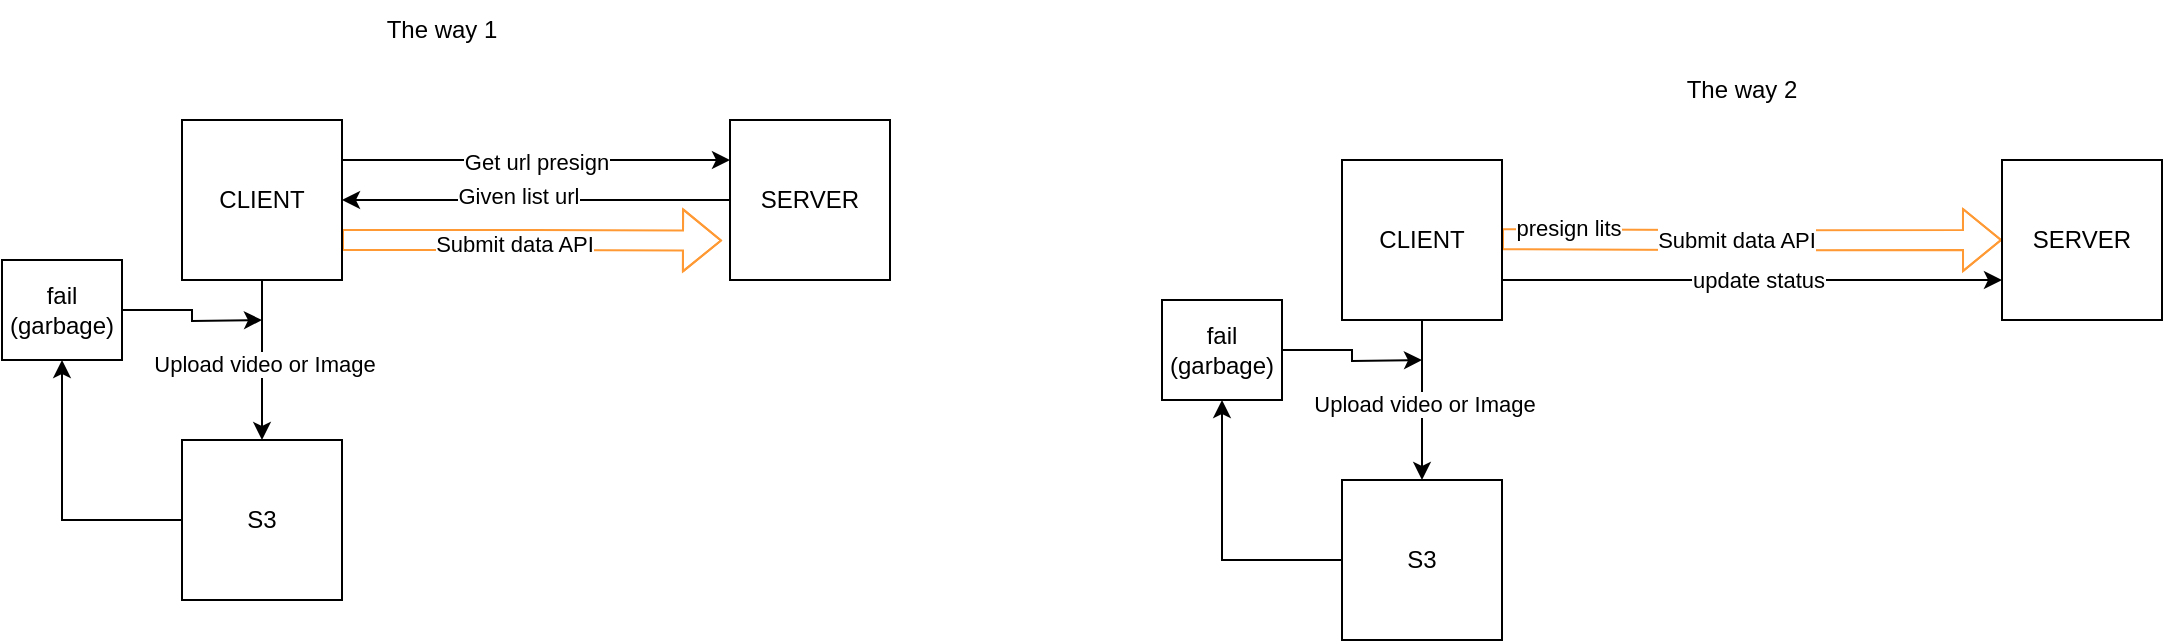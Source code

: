 <mxfile version="22.0.8" type="github">
  <diagram name="Page-1" id="JEfVLk9obuvLaRED6Doc">
    <mxGraphModel dx="1405" dy="881" grid="1" gridSize="10" guides="1" tooltips="1" connect="1" arrows="1" fold="1" page="1" pageScale="1" pageWidth="827" pageHeight="1169" math="0" shadow="0">
      <root>
        <mxCell id="0" />
        <mxCell id="1" parent="0" />
        <mxCell id="0NxyBg7bmqxsWhzlE6xT-5" style="edgeStyle=orthogonalEdgeStyle;rounded=0;orthogonalLoop=1;jettySize=auto;html=1;exitX=1;exitY=0.25;exitDx=0;exitDy=0;entryX=0;entryY=0.25;entryDx=0;entryDy=0;" edge="1" parent="1" source="0NxyBg7bmqxsWhzlE6xT-1" target="0NxyBg7bmqxsWhzlE6xT-2">
          <mxGeometry relative="1" as="geometry" />
        </mxCell>
        <mxCell id="0NxyBg7bmqxsWhzlE6xT-6" value="Get url presign" style="edgeLabel;html=1;align=center;verticalAlign=middle;resizable=0;points=[];" vertex="1" connectable="0" parent="0NxyBg7bmqxsWhzlE6xT-5">
          <mxGeometry x="-0.007" y="-1" relative="1" as="geometry">
            <mxPoint as="offset" />
          </mxGeometry>
        </mxCell>
        <mxCell id="0NxyBg7bmqxsWhzlE6xT-12" style="rounded=0;orthogonalLoop=1;jettySize=auto;html=1;" edge="1" parent="1" source="0NxyBg7bmqxsWhzlE6xT-1" target="0NxyBg7bmqxsWhzlE6xT-9">
          <mxGeometry relative="1" as="geometry" />
        </mxCell>
        <mxCell id="0NxyBg7bmqxsWhzlE6xT-13" value="Upload video or Image" style="edgeLabel;html=1;align=center;verticalAlign=middle;resizable=0;points=[];" vertex="1" connectable="0" parent="0NxyBg7bmqxsWhzlE6xT-12">
          <mxGeometry x="0.039" y="1" relative="1" as="geometry">
            <mxPoint as="offset" />
          </mxGeometry>
        </mxCell>
        <mxCell id="0NxyBg7bmqxsWhzlE6xT-14" style="edgeStyle=orthogonalEdgeStyle;rounded=0;orthogonalLoop=1;jettySize=auto;html=1;exitX=1;exitY=0.75;exitDx=0;exitDy=0;shape=flexArrow;strokeColor=#FF9933;" edge="1" parent="1" source="0NxyBg7bmqxsWhzlE6xT-1">
          <mxGeometry relative="1" as="geometry">
            <mxPoint x="370" y="240.241" as="targetPoint" />
          </mxGeometry>
        </mxCell>
        <mxCell id="0NxyBg7bmqxsWhzlE6xT-17" value="Submit data API" style="edgeLabel;html=1;align=center;verticalAlign=middle;resizable=0;points=[];" vertex="1" connectable="0" parent="0NxyBg7bmqxsWhzlE6xT-14">
          <mxGeometry x="-0.102" y="-2" relative="1" as="geometry">
            <mxPoint as="offset" />
          </mxGeometry>
        </mxCell>
        <mxCell id="0NxyBg7bmqxsWhzlE6xT-1" value="CLIENT" style="whiteSpace=wrap;html=1;aspect=fixed;" vertex="1" parent="1">
          <mxGeometry x="100" y="180" width="80" height="80" as="geometry" />
        </mxCell>
        <mxCell id="0NxyBg7bmqxsWhzlE6xT-7" style="edgeStyle=orthogonalEdgeStyle;rounded=0;orthogonalLoop=1;jettySize=auto;html=1;entryX=1;entryY=0.5;entryDx=0;entryDy=0;" edge="1" parent="1" source="0NxyBg7bmqxsWhzlE6xT-2" target="0NxyBg7bmqxsWhzlE6xT-1">
          <mxGeometry relative="1" as="geometry" />
        </mxCell>
        <mxCell id="0NxyBg7bmqxsWhzlE6xT-8" value="Given list url" style="edgeLabel;html=1;align=center;verticalAlign=middle;resizable=0;points=[];" vertex="1" connectable="0" parent="0NxyBg7bmqxsWhzlE6xT-7">
          <mxGeometry x="0.1" y="-2" relative="1" as="geometry">
            <mxPoint as="offset" />
          </mxGeometry>
        </mxCell>
        <mxCell id="0NxyBg7bmqxsWhzlE6xT-2" value="SERVER" style="whiteSpace=wrap;html=1;aspect=fixed;" vertex="1" parent="1">
          <mxGeometry x="374" y="180" width="80" height="80" as="geometry" />
        </mxCell>
        <mxCell id="0NxyBg7bmqxsWhzlE6xT-27" style="edgeStyle=orthogonalEdgeStyle;rounded=0;orthogonalLoop=1;jettySize=auto;html=1;entryX=0.5;entryY=1;entryDx=0;entryDy=0;" edge="1" parent="1" source="0NxyBg7bmqxsWhzlE6xT-9" target="0NxyBg7bmqxsWhzlE6xT-22">
          <mxGeometry relative="1" as="geometry" />
        </mxCell>
        <mxCell id="0NxyBg7bmqxsWhzlE6xT-9" value="S3" style="whiteSpace=wrap;html=1;aspect=fixed;" vertex="1" parent="1">
          <mxGeometry x="100" y="340" width="80" height="80" as="geometry" />
        </mxCell>
        <mxCell id="0NxyBg7bmqxsWhzlE6xT-23" style="edgeStyle=orthogonalEdgeStyle;rounded=0;orthogonalLoop=1;jettySize=auto;html=1;" edge="1" parent="1" source="0NxyBg7bmqxsWhzlE6xT-22">
          <mxGeometry relative="1" as="geometry">
            <mxPoint x="140" y="280.0" as="targetPoint" />
          </mxGeometry>
        </mxCell>
        <mxCell id="0NxyBg7bmqxsWhzlE6xT-22" value="fail (garbage)" style="rounded=0;whiteSpace=wrap;html=1;" vertex="1" parent="1">
          <mxGeometry x="10" y="250" width="60" height="50" as="geometry" />
        </mxCell>
        <mxCell id="0NxyBg7bmqxsWhzlE6xT-32" style="rounded=0;orthogonalLoop=1;jettySize=auto;html=1;" edge="1" parent="1" source="0NxyBg7bmqxsWhzlE6xT-36" target="0NxyBg7bmqxsWhzlE6xT-41">
          <mxGeometry relative="1" as="geometry" />
        </mxCell>
        <mxCell id="0NxyBg7bmqxsWhzlE6xT-33" value="Upload video or Image" style="edgeLabel;html=1;align=center;verticalAlign=middle;resizable=0;points=[];" vertex="1" connectable="0" parent="0NxyBg7bmqxsWhzlE6xT-32">
          <mxGeometry x="0.039" y="1" relative="1" as="geometry">
            <mxPoint as="offset" />
          </mxGeometry>
        </mxCell>
        <mxCell id="0NxyBg7bmqxsWhzlE6xT-34" style="edgeStyle=orthogonalEdgeStyle;rounded=0;orthogonalLoop=1;jettySize=auto;html=1;exitX=1;exitY=0.75;exitDx=0;exitDy=0;shape=flexArrow;strokeColor=#FF9933;entryX=0;entryY=0.5;entryDx=0;entryDy=0;" edge="1" parent="1" target="0NxyBg7bmqxsWhzlE6xT-39">
          <mxGeometry relative="1" as="geometry">
            <mxPoint x="950" y="239.881" as="targetPoint" />
            <mxPoint x="760" y="239.64" as="sourcePoint" />
          </mxGeometry>
        </mxCell>
        <mxCell id="0NxyBg7bmqxsWhzlE6xT-35" value="Submit data API" style="edgeLabel;html=1;align=center;verticalAlign=middle;resizable=0;points=[];" vertex="1" connectable="0" parent="0NxyBg7bmqxsWhzlE6xT-34">
          <mxGeometry x="-0.102" y="-2" relative="1" as="geometry">
            <mxPoint x="4" y="-2" as="offset" />
          </mxGeometry>
        </mxCell>
        <mxCell id="0NxyBg7bmqxsWhzlE6xT-46" value="presign lits" style="edgeLabel;html=1;align=center;verticalAlign=middle;resizable=0;points=[];" vertex="1" connectable="0" parent="0NxyBg7bmqxsWhzlE6xT-34">
          <mxGeometry x="-0.74" y="6" relative="1" as="geometry">
            <mxPoint as="offset" />
          </mxGeometry>
        </mxCell>
        <mxCell id="0NxyBg7bmqxsWhzlE6xT-47" style="edgeStyle=orthogonalEdgeStyle;rounded=0;orthogonalLoop=1;jettySize=auto;html=1;exitX=1;exitY=0.75;exitDx=0;exitDy=0;entryX=0;entryY=0.75;entryDx=0;entryDy=0;" edge="1" parent="1" source="0NxyBg7bmqxsWhzlE6xT-36" target="0NxyBg7bmqxsWhzlE6xT-39">
          <mxGeometry relative="1" as="geometry" />
        </mxCell>
        <mxCell id="0NxyBg7bmqxsWhzlE6xT-48" value="update status" style="edgeLabel;html=1;align=center;verticalAlign=middle;resizable=0;points=[];" vertex="1" connectable="0" parent="0NxyBg7bmqxsWhzlE6xT-47">
          <mxGeometry x="0.022" relative="1" as="geometry">
            <mxPoint as="offset" />
          </mxGeometry>
        </mxCell>
        <mxCell id="0NxyBg7bmqxsWhzlE6xT-36" value="CLIENT" style="whiteSpace=wrap;html=1;aspect=fixed;" vertex="1" parent="1">
          <mxGeometry x="680" y="200" width="80" height="80" as="geometry" />
        </mxCell>
        <mxCell id="0NxyBg7bmqxsWhzlE6xT-39" value="SERVER" style="whiteSpace=wrap;html=1;aspect=fixed;" vertex="1" parent="1">
          <mxGeometry x="1010" y="200" width="80" height="80" as="geometry" />
        </mxCell>
        <mxCell id="0NxyBg7bmqxsWhzlE6xT-40" style="edgeStyle=orthogonalEdgeStyle;rounded=0;orthogonalLoop=1;jettySize=auto;html=1;entryX=0.5;entryY=1;entryDx=0;entryDy=0;" edge="1" parent="1" source="0NxyBg7bmqxsWhzlE6xT-41" target="0NxyBg7bmqxsWhzlE6xT-43">
          <mxGeometry relative="1" as="geometry" />
        </mxCell>
        <mxCell id="0NxyBg7bmqxsWhzlE6xT-41" value="S3" style="whiteSpace=wrap;html=1;aspect=fixed;" vertex="1" parent="1">
          <mxGeometry x="680" y="360" width="80" height="80" as="geometry" />
        </mxCell>
        <mxCell id="0NxyBg7bmqxsWhzlE6xT-42" style="edgeStyle=orthogonalEdgeStyle;rounded=0;orthogonalLoop=1;jettySize=auto;html=1;" edge="1" parent="1" source="0NxyBg7bmqxsWhzlE6xT-43">
          <mxGeometry relative="1" as="geometry">
            <mxPoint x="720" y="300.0" as="targetPoint" />
          </mxGeometry>
        </mxCell>
        <mxCell id="0NxyBg7bmqxsWhzlE6xT-43" value="fail (garbage)" style="rounded=0;whiteSpace=wrap;html=1;" vertex="1" parent="1">
          <mxGeometry x="590" y="270" width="60" height="50" as="geometry" />
        </mxCell>
        <mxCell id="0NxyBg7bmqxsWhzlE6xT-44" value="The way 1" style="text;html=1;strokeColor=none;fillColor=none;align=center;verticalAlign=middle;whiteSpace=wrap;rounded=0;" vertex="1" parent="1">
          <mxGeometry x="200" y="120" width="60" height="30" as="geometry" />
        </mxCell>
        <mxCell id="0NxyBg7bmqxsWhzlE6xT-45" value="The way 2" style="text;html=1;strokeColor=none;fillColor=none;align=center;verticalAlign=middle;whiteSpace=wrap;rounded=0;" vertex="1" parent="1">
          <mxGeometry x="850" y="150" width="60" height="30" as="geometry" />
        </mxCell>
      </root>
    </mxGraphModel>
  </diagram>
</mxfile>
